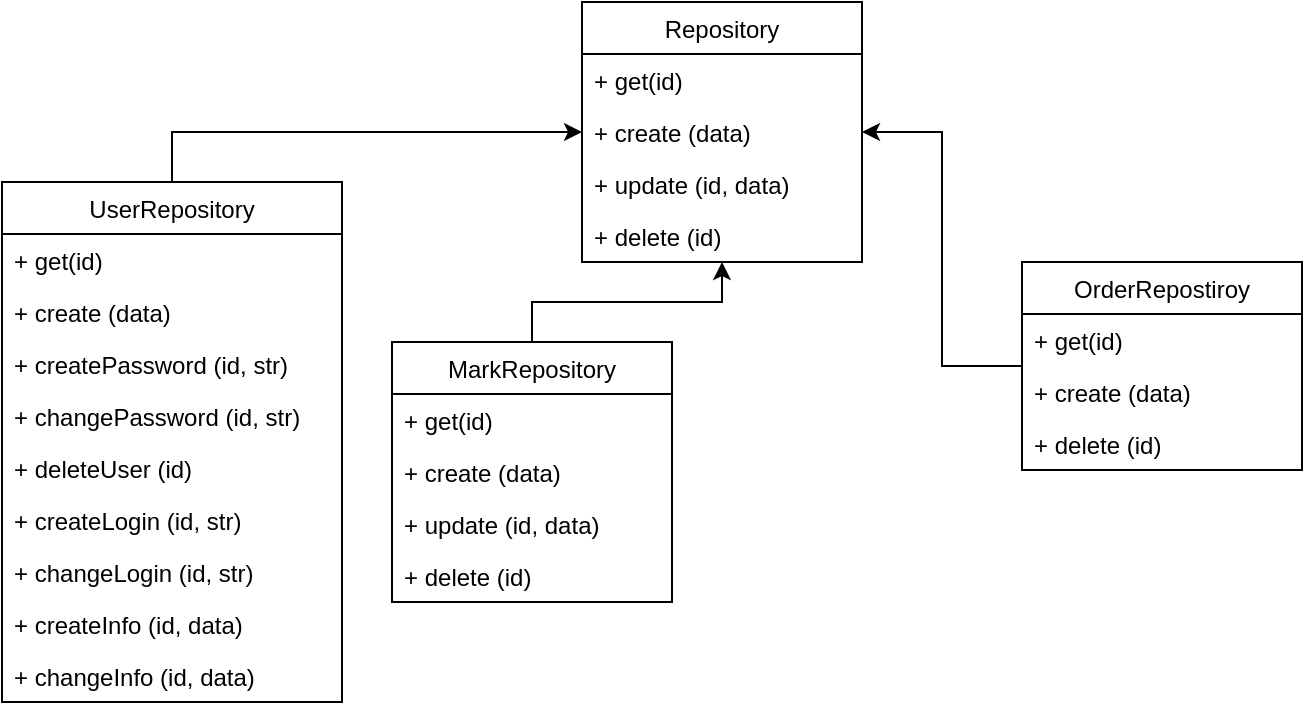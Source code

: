 <mxfile version="20.8.16" type="device"><diagram name="Page-1" id="M619yMtIrHMpz2qrvjp1"><mxGraphModel dx="1434" dy="842" grid="1" gridSize="10" guides="1" tooltips="1" connect="1" arrows="1" fold="1" page="1" pageScale="1" pageWidth="850" pageHeight="1100" math="0" shadow="0"><root><mxCell id="0"/><mxCell id="1" parent="0"/><mxCell id="Nji1LgLj4dfa3lEooc6n-1" value="Repository" style="swimlane;fontStyle=0;childLayout=stackLayout;horizontal=1;startSize=26;fillColor=none;horizontalStack=0;resizeParent=1;resizeParentMax=0;resizeLast=0;collapsible=1;marginBottom=0;" parent="1" vertex="1"><mxGeometry x="380" y="150" width="140" height="130" as="geometry"/></mxCell><mxCell id="Nji1LgLj4dfa3lEooc6n-2" value="+ get(id)" style="text;strokeColor=none;fillColor=none;align=left;verticalAlign=top;spacingLeft=4;spacingRight=4;overflow=hidden;rotatable=0;points=[[0,0.5],[1,0.5]];portConstraint=eastwest;" parent="Nji1LgLj4dfa3lEooc6n-1" vertex="1"><mxGeometry y="26" width="140" height="26" as="geometry"/></mxCell><mxCell id="Nji1LgLj4dfa3lEooc6n-3" value="+ create (data)" style="text;strokeColor=none;fillColor=none;align=left;verticalAlign=top;spacingLeft=4;spacingRight=4;overflow=hidden;rotatable=0;points=[[0,0.5],[1,0.5]];portConstraint=eastwest;" parent="Nji1LgLj4dfa3lEooc6n-1" vertex="1"><mxGeometry y="52" width="140" height="26" as="geometry"/></mxCell><mxCell id="Nji1LgLj4dfa3lEooc6n-4" value="+ update (id, data)" style="text;strokeColor=none;fillColor=none;align=left;verticalAlign=top;spacingLeft=4;spacingRight=4;overflow=hidden;rotatable=0;points=[[0,0.5],[1,0.5]];portConstraint=eastwest;" parent="Nji1LgLj4dfa3lEooc6n-1" vertex="1"><mxGeometry y="78" width="140" height="26" as="geometry"/></mxCell><mxCell id="Nji1LgLj4dfa3lEooc6n-5" value="+ delete (id)" style="text;strokeColor=none;fillColor=none;align=left;verticalAlign=top;spacingLeft=4;spacingRight=4;overflow=hidden;rotatable=0;points=[[0,0.5],[1,0.5]];portConstraint=eastwest;" parent="Nji1LgLj4dfa3lEooc6n-1" vertex="1"><mxGeometry y="104" width="140" height="26" as="geometry"/></mxCell><mxCell id="Nji1LgLj4dfa3lEooc6n-28" style="edgeStyle=orthogonalEdgeStyle;rounded=0;orthogonalLoop=1;jettySize=auto;html=1;" parent="1" source="Nji1LgLj4dfa3lEooc6n-6" target="Nji1LgLj4dfa3lEooc6n-1" edge="1"><mxGeometry relative="1" as="geometry"/></mxCell><mxCell id="Nji1LgLj4dfa3lEooc6n-6" value="OrderRepostiroy" style="swimlane;fontStyle=0;childLayout=stackLayout;horizontal=1;startSize=26;fillColor=none;horizontalStack=0;resizeParent=1;resizeParentMax=0;resizeLast=0;collapsible=1;marginBottom=0;" parent="1" vertex="1"><mxGeometry x="600" y="280" width="140" height="104" as="geometry"/></mxCell><mxCell id="Nji1LgLj4dfa3lEooc6n-7" value="+ get(id)" style="text;strokeColor=none;fillColor=none;align=left;verticalAlign=top;spacingLeft=4;spacingRight=4;overflow=hidden;rotatable=0;points=[[0,0.5],[1,0.5]];portConstraint=eastwest;" parent="Nji1LgLj4dfa3lEooc6n-6" vertex="1"><mxGeometry y="26" width="140" height="26" as="geometry"/></mxCell><mxCell id="Nji1LgLj4dfa3lEooc6n-8" value="+ create (data)" style="text;strokeColor=none;fillColor=none;align=left;verticalAlign=top;spacingLeft=4;spacingRight=4;overflow=hidden;rotatable=0;points=[[0,0.5],[1,0.5]];portConstraint=eastwest;" parent="Nji1LgLj4dfa3lEooc6n-6" vertex="1"><mxGeometry y="52" width="140" height="26" as="geometry"/></mxCell><mxCell id="Nji1LgLj4dfa3lEooc6n-10" value="+ delete (id)" style="text;strokeColor=none;fillColor=none;align=left;verticalAlign=top;spacingLeft=4;spacingRight=4;overflow=hidden;rotatable=0;points=[[0,0.5],[1,0.5]];portConstraint=eastwest;" parent="Nji1LgLj4dfa3lEooc6n-6" vertex="1"><mxGeometry y="78" width="140" height="26" as="geometry"/></mxCell><mxCell id="Nji1LgLj4dfa3lEooc6n-27" style="edgeStyle=orthogonalEdgeStyle;rounded=0;orthogonalLoop=1;jettySize=auto;html=1;" parent="1" source="Nji1LgLj4dfa3lEooc6n-11" target="Nji1LgLj4dfa3lEooc6n-1" edge="1"><mxGeometry relative="1" as="geometry"/></mxCell><mxCell id="Nji1LgLj4dfa3lEooc6n-11" value="MarkRepository" style="swimlane;fontStyle=0;childLayout=stackLayout;horizontal=1;startSize=26;fillColor=none;horizontalStack=0;resizeParent=1;resizeParentMax=0;resizeLast=0;collapsible=1;marginBottom=0;" parent="1" vertex="1"><mxGeometry x="285" y="320" width="140" height="130" as="geometry"/></mxCell><mxCell id="Nji1LgLj4dfa3lEooc6n-12" value="+ get(id)" style="text;strokeColor=none;fillColor=none;align=left;verticalAlign=top;spacingLeft=4;spacingRight=4;overflow=hidden;rotatable=0;points=[[0,0.5],[1,0.5]];portConstraint=eastwest;" parent="Nji1LgLj4dfa3lEooc6n-11" vertex="1"><mxGeometry y="26" width="140" height="26" as="geometry"/></mxCell><mxCell id="Nji1LgLj4dfa3lEooc6n-13" value="+ create (data)" style="text;strokeColor=none;fillColor=none;align=left;verticalAlign=top;spacingLeft=4;spacingRight=4;overflow=hidden;rotatable=0;points=[[0,0.5],[1,0.5]];portConstraint=eastwest;" parent="Nji1LgLj4dfa3lEooc6n-11" vertex="1"><mxGeometry y="52" width="140" height="26" as="geometry"/></mxCell><mxCell id="Nji1LgLj4dfa3lEooc6n-14" value="+ update (id, data)" style="text;strokeColor=none;fillColor=none;align=left;verticalAlign=top;spacingLeft=4;spacingRight=4;overflow=hidden;rotatable=0;points=[[0,0.5],[1,0.5]];portConstraint=eastwest;" parent="Nji1LgLj4dfa3lEooc6n-11" vertex="1"><mxGeometry y="78" width="140" height="26" as="geometry"/></mxCell><mxCell id="Nji1LgLj4dfa3lEooc6n-15" value="+ delete (id)" style="text;strokeColor=none;fillColor=none;align=left;verticalAlign=top;spacingLeft=4;spacingRight=4;overflow=hidden;rotatable=0;points=[[0,0.5],[1,0.5]];portConstraint=eastwest;" parent="Nji1LgLj4dfa3lEooc6n-11" vertex="1"><mxGeometry y="104" width="140" height="26" as="geometry"/></mxCell><mxCell id="Nji1LgLj4dfa3lEooc6n-26" style="edgeStyle=orthogonalEdgeStyle;rounded=0;orthogonalLoop=1;jettySize=auto;html=1;" parent="1" source="Nji1LgLj4dfa3lEooc6n-16" target="Nji1LgLj4dfa3lEooc6n-1" edge="1"><mxGeometry relative="1" as="geometry"><Array as="points"><mxPoint x="175" y="215"/></Array></mxGeometry></mxCell><mxCell id="Nji1LgLj4dfa3lEooc6n-16" value="UserRepository" style="swimlane;fontStyle=0;childLayout=stackLayout;horizontal=1;startSize=26;fillColor=none;horizontalStack=0;resizeParent=1;resizeParentMax=0;resizeLast=0;collapsible=1;marginBottom=0;" parent="1" vertex="1"><mxGeometry x="90" y="240" width="170" height="260" as="geometry"/></mxCell><mxCell id="Nji1LgLj4dfa3lEooc6n-17" value="+ get(id)" style="text;strokeColor=none;fillColor=none;align=left;verticalAlign=top;spacingLeft=4;spacingRight=4;overflow=hidden;rotatable=0;points=[[0,0.5],[1,0.5]];portConstraint=eastwest;" parent="Nji1LgLj4dfa3lEooc6n-16" vertex="1"><mxGeometry y="26" width="170" height="26" as="geometry"/></mxCell><mxCell id="Nji1LgLj4dfa3lEooc6n-18" value="+ create (data)" style="text;strokeColor=none;fillColor=none;align=left;verticalAlign=top;spacingLeft=4;spacingRight=4;overflow=hidden;rotatable=0;points=[[0,0.5],[1,0.5]];portConstraint=eastwest;" parent="Nji1LgLj4dfa3lEooc6n-16" vertex="1"><mxGeometry y="52" width="170" height="26" as="geometry"/></mxCell><mxCell id="Nji1LgLj4dfa3lEooc6n-19" value="+ createPassword (id, str)" style="text;strokeColor=none;fillColor=none;align=left;verticalAlign=top;spacingLeft=4;spacingRight=4;overflow=hidden;rotatable=0;points=[[0,0.5],[1,0.5]];portConstraint=eastwest;" parent="Nji1LgLj4dfa3lEooc6n-16" vertex="1"><mxGeometry y="78" width="170" height="26" as="geometry"/></mxCell><mxCell id="Nji1LgLj4dfa3lEooc6n-21" value="+ changePassword (id, str)" style="text;strokeColor=none;fillColor=none;align=left;verticalAlign=top;spacingLeft=4;spacingRight=4;overflow=hidden;rotatable=0;points=[[0,0.5],[1,0.5]];portConstraint=eastwest;" parent="Nji1LgLj4dfa3lEooc6n-16" vertex="1"><mxGeometry y="104" width="170" height="26" as="geometry"/></mxCell><mxCell id="Nji1LgLj4dfa3lEooc6n-20" value="+ deleteUser (id)" style="text;strokeColor=none;fillColor=none;align=left;verticalAlign=top;spacingLeft=4;spacingRight=4;overflow=hidden;rotatable=0;points=[[0,0.5],[1,0.5]];portConstraint=eastwest;" parent="Nji1LgLj4dfa3lEooc6n-16" vertex="1"><mxGeometry y="130" width="170" height="26" as="geometry"/></mxCell><mxCell id="Nji1LgLj4dfa3lEooc6n-22" value="+ createLogin (id, str)" style="text;strokeColor=none;fillColor=none;align=left;verticalAlign=top;spacingLeft=4;spacingRight=4;overflow=hidden;rotatable=0;points=[[0,0.5],[1,0.5]];portConstraint=eastwest;" parent="Nji1LgLj4dfa3lEooc6n-16" vertex="1"><mxGeometry y="156" width="170" height="26" as="geometry"/></mxCell><mxCell id="Nji1LgLj4dfa3lEooc6n-23" value="+ changeLogin (id, str)" style="text;strokeColor=none;fillColor=none;align=left;verticalAlign=top;spacingLeft=4;spacingRight=4;overflow=hidden;rotatable=0;points=[[0,0.5],[1,0.5]];portConstraint=eastwest;" parent="Nji1LgLj4dfa3lEooc6n-16" vertex="1"><mxGeometry y="182" width="170" height="26" as="geometry"/></mxCell><mxCell id="Nji1LgLj4dfa3lEooc6n-24" value="+ createInfo (id, data)" style="text;strokeColor=none;fillColor=none;align=left;verticalAlign=top;spacingLeft=4;spacingRight=4;overflow=hidden;rotatable=0;points=[[0,0.5],[1,0.5]];portConstraint=eastwest;" parent="Nji1LgLj4dfa3lEooc6n-16" vertex="1"><mxGeometry y="208" width="170" height="26" as="geometry"/></mxCell><mxCell id="Nji1LgLj4dfa3lEooc6n-25" value="+ changeInfo (id, data)" style="text;strokeColor=none;fillColor=none;align=left;verticalAlign=top;spacingLeft=4;spacingRight=4;overflow=hidden;rotatable=0;points=[[0,0.5],[1,0.5]];portConstraint=eastwest;" parent="Nji1LgLj4dfa3lEooc6n-16" vertex="1"><mxGeometry y="234" width="170" height="26" as="geometry"/></mxCell></root></mxGraphModel></diagram></mxfile>